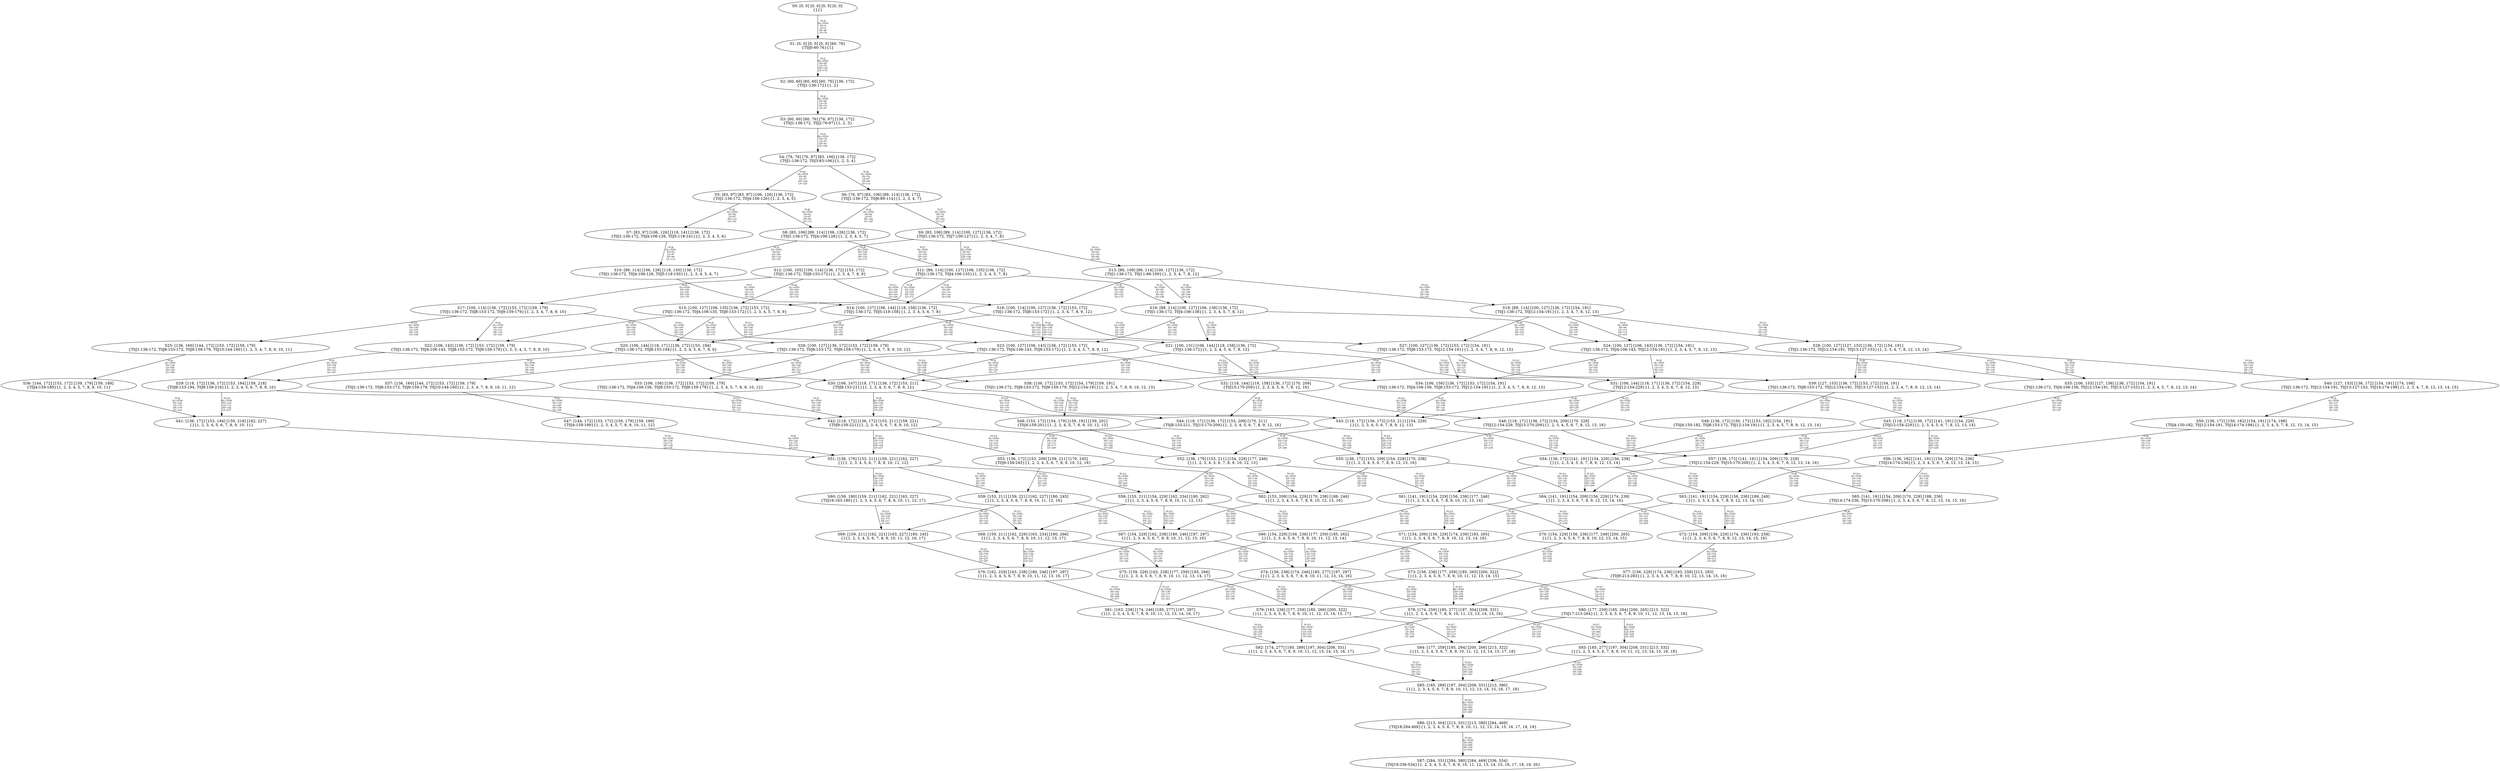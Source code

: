 digraph {
	S0[label="S0: [0, 0] [0, 0] [0, 0] [0, 0] \n{}{}"];
	S1[label="S1: [0, 0] [0, 0] [0, 0] [60, 76] \n{T0J0:60-76}{1}"];
	S2[label="S2: [60, 60] [60, 60] [60, 76] [136, 172] \n{T0J1:136-172}{1, 2}"];
	S3[label="S3: [60, 60] [60, 76] [76, 97] [136, 172] \n{T0J1:136-172, T0J2:76-97}{1, 2, 3}"];
	S4[label="S4: [76, 76] [76, 97] [83, 106] [136, 172] \n{T0J1:136-172, T0J3:83-106}{1, 2, 3, 4}"];
	S5[label="S5: [83, 97] [83, 97] [106, 126] [136, 172] \n{T0J1:136-172, T0J4:106-126}{1, 2, 3, 4, 5}"];
	S6[label="S6: [76, 97] [83, 106] [89, 114] [136, 172] \n{T0J1:136-172, T0J6:89-114}{1, 2, 3, 4, 7}"];
	S7[label="S7: [83, 97] [106, 126] [118, 141] [136, 172] \n{T0J1:136-172, T0J4:106-126, T0J5:118-141}{1, 2, 3, 4, 5, 6}"];
	S8[label="S8: [83, 106] [89, 114] [106, 126] [136, 172] \n{T0J1:136-172, T0J4:106-126}{1, 2, 3, 4, 5, 7}"];
	S9[label="S9: [83, 106] [89, 114] [100, 127] [136, 172] \n{T0J1:136-172, T0J7:100-127}{1, 2, 3, 4, 7, 8}"];
	S10[label="S10: [89, 114] [106, 126] [118, 150] [136, 172] \n{T0J1:136-172, T0J4:106-126, T0J5:118-150}{1, 2, 3, 4, 5, 6, 7}"];
	S11[label="S11: [89, 114] [100, 127] [106, 135] [136, 172] \n{T0J1:136-172, T0J4:106-135}{1, 2, 3, 4, 5, 7, 8}"];
	S12[label="S12: [100, 105] [100, 114] [136, 172] [153, 172] \n{T0J1:136-172, T0J8:153-172}{1, 2, 3, 4, 7, 8, 9}"];
	S13[label="S13: [86, 109] [89, 114] [100, 127] [136, 172] \n{T0J1:136-172, T0J11:86-109}{1, 2, 3, 4, 7, 8, 12}"];
	S14[label="S14: [100, 127] [106, 144] [118, 158] [136, 172] \n{T0J1:136-172, T0J5:118-158}{1, 2, 3, 4, 5, 6, 7, 8}"];
	S15[label="S15: [100, 127] [106, 135] [136, 172] [153, 172] \n{T0J1:136-172, T0J4:106-135, T0J8:153-172}{1, 2, 3, 4, 5, 7, 8, 9}"];
	S16[label="S16: [89, 114] [100, 127] [106, 138] [136, 172] \n{T0J1:136-172, T0J4:106-138}{1, 2, 3, 4, 5, 7, 8, 12}"];
	S17[label="S17: [100, 114] [136, 172] [153, 172] [159, 179] \n{T0J1:136-172, T0J8:153-172, T0J9:159-179}{1, 2, 3, 4, 7, 8, 9, 10}"];
	S18[label="S18: [100, 114] [100, 127] [136, 172] [153, 172] \n{T0J1:136-172, T0J8:153-172}{1, 2, 3, 4, 7, 8, 9, 12}"];
	S19[label="S19: [89, 114] [100, 127] [136, 172] [154, 191] \n{T0J1:136-172, T0J12:154-191}{1, 2, 3, 4, 7, 8, 12, 13}"];
	S20[label="S20: [106, 144] [118, 171] [136, 172] [153, 194] \n{T0J1:136-172, T0J8:153-194}{1, 2, 3, 4, 5, 6, 7, 8, 9}"];
	S21[label="S21: [100, 131] [106, 144] [118, 158] [136, 172] \n{T0J1:136-172}{1, 2, 3, 4, 5, 6, 7, 8, 12}"];
	S22[label="S22: [106, 143] [136, 172] [153, 172] [159, 179] \n{T0J1:136-172, T0J4:106-143, T0J8:153-172, T0J9:159-179}{1, 2, 3, 4, 5, 7, 8, 9, 10}"];
	S23[label="S23: [100, 127] [106, 143] [136, 172] [153, 172] \n{T0J1:136-172, T0J4:106-143, T0J8:153-172}{1, 2, 3, 4, 5, 7, 8, 9, 12}"];
	S24[label="S24: [100, 127] [106, 143] [136, 172] [154, 191] \n{T0J1:136-172, T0J4:106-143, T0J12:154-191}{1, 2, 3, 4, 5, 7, 8, 12, 13}"];
	S25[label="S25: [136, 160] [144, 172] [153, 172] [159, 179] \n{T0J1:136-172, T0J8:153-172, T0J9:159-179, T0J10:144-160}{1, 2, 3, 4, 7, 8, 9, 10, 11}"];
	S26[label="S26: [100, 127] [136, 172] [153, 172] [159, 179] \n{T0J1:136-172, T0J8:153-172, T0J9:159-179}{1, 2, 3, 4, 7, 8, 9, 10, 12}"];
	S27[label="S27: [100, 127] [136, 172] [153, 172] [154, 191] \n{T0J1:136-172, T0J8:153-172, T0J12:154-191}{1, 2, 3, 4, 7, 8, 9, 12, 13}"];
	S28[label="S28: [100, 127] [127, 153] [136, 172] [154, 191] \n{T0J1:136-172, T0J12:154-191, T0J13:127-153}{1, 2, 3, 4, 7, 8, 12, 13, 14}"];
	S29[label="S29: [118, 172] [136, 172] [153, 194] [159, 218] \n{T0J8:153-194, T0J9:159-218}{1, 2, 3, 4, 5, 6, 7, 8, 9, 10}"];
	S30[label="S30: [106, 147] [118, 171] [136, 172] [153, 211] \n{T0J8:153-211}{1, 2, 3, 4, 5, 6, 7, 8, 9, 12}"];
	S31[label="S31: [106, 144] [118, 171] [136, 172] [154, 229] \n{T0J12:154-229}{1, 2, 3, 4, 5, 6, 7, 8, 12, 13}"];
	S32[label="S32: [118, 144] [118, 158] [136, 172] [170, 209] \n{T0J15:170-209}{1, 2, 3, 4, 5, 6, 7, 8, 12, 16}"];
	S33[label="S33: [106, 156] [136, 172] [153, 172] [159, 179] \n{T0J1:136-172, T0J4:106-156, T0J8:153-172, T0J9:159-179}{1, 2, 3, 4, 5, 7, 8, 9, 10, 12}"];
	S34[label="S34: [106, 156] [136, 172] [153, 172] [154, 191] \n{T0J1:136-172, T0J4:106-156, T0J8:153-172, T0J12:154-191}{1, 2, 3, 4, 5, 7, 8, 9, 12, 13}"];
	S35[label="S35: [106, 153] [127, 156] [136, 172] [154, 191] \n{T0J1:136-172, T0J4:106-156, T0J12:154-191, T0J13:127-153}{1, 2, 3, 4, 5, 7, 8, 12, 13, 14}"];
	S36[label="S36: [144, 172] [153, 172] [159, 179] [159, 189] \n{T0J4:159-189}{1, 2, 3, 4, 5, 7, 8, 9, 10, 11}"];
	S37[label="S37: [136, 160] [144, 172] [153, 172] [159, 179] \n{T0J1:136-172, T0J8:153-172, T0J9:159-179, T0J10:144-160}{1, 2, 3, 4, 7, 8, 9, 10, 11, 12}"];
	S38[label="S38: [136, 172] [153, 172] [154, 179] [159, 191] \n{T0J1:136-172, T0J8:153-172, T0J9:159-179, T0J12:154-191}{1, 2, 3, 4, 7, 8, 9, 10, 12, 13}"];
	S39[label="S39: [127, 153] [136, 172] [153, 172] [154, 191] \n{T0J1:136-172, T0J8:153-172, T0J12:154-191, T0J13:127-153}{1, 2, 3, 4, 7, 8, 9, 12, 13, 14}"];
	S40[label="S40: [127, 153] [136, 172] [154, 191] [174, 198] \n{T0J1:136-172, T0J12:154-191, T0J13:127-153, T0J14:174-198}{1, 2, 3, 4, 7, 8, 12, 13, 14, 15}"];
	S41[label="S41: [136, 172] [153, 194] [159, 218] [162, 227] \n{}{1, 2, 3, 4, 5, 6, 7, 8, 9, 10, 11}"];
	S42[label="S42: [118, 172] [136, 172] [153, 211] [159, 221] \n{T0J9:159-221}{1, 2, 3, 4, 5, 6, 7, 8, 9, 10, 12}"];
	S43[label="S43: [118, 172] [136, 172] [153, 211] [154, 229] \n{}{1, 2, 3, 4, 5, 6, 7, 8, 9, 12, 13}"];
	S44[label="S44: [118, 171] [136, 172] [153, 209] [170, 211] \n{T0J8:153-211, T0J15:170-209}{1, 2, 3, 4, 5, 6, 7, 8, 9, 12, 16}"];
	S45[label="S45: [118, 171] [136, 172] [141, 191] [154, 229] \n{T0J12:154-229}{1, 2, 3, 4, 5, 6, 7, 8, 12, 13, 14}"];
	S46[label="S46: [118, 171] [136, 172] [154, 209] [170, 229] \n{T0J12:154-229, T0J15:170-209}{1, 2, 3, 4, 5, 6, 7, 8, 12, 13, 16}"];
	S47[label="S47: [144, 172] [153, 172] [159, 179] [159, 189] \n{T0J4:159-189}{1, 2, 3, 4, 5, 7, 8, 9, 10, 11, 12}"];
	S48[label="S48: [153, 172] [154, 179] [159, 191] [159, 201] \n{T0J4:159-201}{1, 2, 3, 4, 5, 7, 8, 9, 10, 12, 13}"];
	S49[label="S49: [136, 172] [150, 172] [153, 182] [154, 191] \n{T0J4:150-182, T0J8:153-172, T0J12:154-191}{1, 2, 3, 4, 5, 7, 8, 9, 12, 13, 14}"];
	S50[label="S50: [136, 172] [150, 182] [154, 191] [174, 198] \n{T0J4:150-182, T0J12:154-191, T0J14:174-198}{1, 2, 3, 4, 5, 7, 8, 12, 13, 14, 15}"];
	S51[label="S51: [136, 176] [153, 211] [159, 221] [162, 227] \n{}{1, 2, 3, 4, 5, 6, 7, 8, 9, 10, 11, 12}"];
	S52[label="S52: [136, 179] [153, 211] [154, 229] [177, 246] \n{}{1, 2, 3, 4, 5, 6, 7, 8, 9, 10, 12, 13}"];
	S53[label="S53: [136, 172] [153, 209] [159, 211] [170, 245] \n{T0J9:159-245}{1, 2, 3, 4, 5, 6, 7, 8, 9, 10, 12, 16}"];
	S54[label="S54: [136, 172] [141, 191] [154, 229] [156, 238] \n{}{1, 2, 3, 4, 5, 6, 7, 8, 9, 12, 13, 14}"];
	S55[label="S55: [136, 172] [153, 209] [154, 229] [170, 238] \n{}{1, 2, 3, 4, 5, 6, 7, 8, 9, 12, 13, 16}"];
	S56[label="S56: [136, 182] [141, 191] [154, 229] [174, 236] \n{T0J14:174-236}{1, 2, 3, 4, 5, 6, 7, 8, 12, 13, 14, 15}"];
	S57[label="S57: [136, 172] [141, 191] [154, 209] [170, 229] \n{T0J12:154-229, T0J15:170-209}{1, 2, 3, 4, 5, 6, 7, 8, 12, 13, 14, 16}"];
	S58[label="S58: [153, 211] [154, 229] [162, 234] [180, 262] \n{}{1, 2, 3, 4, 5, 6, 7, 8, 9, 10, 11, 12, 13}"];
	S59[label="S59: [153, 211] [159, 221] [162, 227] [180, 245] \n{}{1, 2, 3, 4, 5, 6, 7, 8, 9, 10, 11, 12, 16}"];
	S60[label="S60: [159, 180] [159, 211] [162, 221] [163, 227] \n{T0J16:163-180}{1, 2, 3, 4, 5, 6, 7, 8, 9, 10, 11, 12, 17}"];
	S61[label="S61: [141, 191] [154, 229] [156, 238] [177, 246] \n{}{1, 2, 3, 4, 5, 6, 7, 8, 9, 10, 12, 13, 14}"];
	S62[label="S62: [153, 209] [154, 229] [170, 238] [188, 246] \n{}{1, 2, 3, 4, 5, 6, 7, 8, 9, 10, 12, 13, 16}"];
	S63[label="S63: [141, 191] [154, 229] [156, 236] [189, 249] \n{}{1, 2, 3, 4, 5, 6, 7, 8, 9, 12, 13, 14, 15}"];
	S64[label="S64: [141, 191] [154, 209] [156, 229] [174, 239] \n{}{1, 2, 3, 4, 5, 6, 7, 8, 9, 12, 13, 14, 16}"];
	S65[label="S65: [141, 191] [154, 209] [170, 229] [188, 236] \n{T0J14:174-236, T0J15:170-209}{1, 2, 3, 4, 5, 6, 7, 8, 12, 13, 14, 15, 16}"];
	S66[label="S66: [154, 229] [156, 238] [177, 259] [185, 262] \n{}{1, 2, 3, 4, 5, 6, 7, 8, 9, 10, 11, 12, 13, 14}"];
	S67[label="S67: [154, 229] [162, 238] [180, 246] [197, 297] \n{}{1, 2, 3, 4, 5, 6, 7, 8, 9, 10, 11, 12, 13, 16}"];
	S68[label="S68: [159, 211] [162, 229] [163, 234] [180, 266] \n{}{1, 2, 3, 4, 5, 6, 7, 8, 9, 10, 11, 12, 13, 17}"];
	S69[label="S69: [159, 211] [162, 221] [163, 227] [180, 245] \n{}{1, 2, 3, 4, 5, 6, 7, 8, 9, 10, 11, 12, 16, 17}"];
	S70[label="S70: [154, 229] [156, 236] [177, 249] [200, 265] \n{}{1, 2, 3, 4, 5, 6, 7, 8, 9, 10, 12, 13, 14, 15}"];
	S71[label="S71: [154, 209] [156, 229] [174, 239] [193, 265] \n{}{1, 2, 3, 4, 5, 6, 7, 8, 9, 10, 12, 13, 14, 16}"];
	S72[label="S72: [154, 209] [156, 229] [174, 236] [193, 258] \n{}{1, 2, 3, 4, 5, 6, 7, 8, 9, 12, 13, 14, 15, 16}"];
	S73[label="S73: [156, 238] [177, 259] [185, 265] [200, 322] \n{}{1, 2, 3, 4, 5, 6, 7, 8, 9, 10, 11, 12, 13, 14, 15}"];
	S74[label="S74: [156, 238] [174, 246] [185, 277] [197, 297] \n{}{1, 2, 3, 4, 5, 6, 7, 8, 9, 10, 11, 12, 13, 14, 16}"];
	S75[label="S75: [159, 229] [163, 238] [177, 259] [185, 266] \n{}{1, 2, 3, 4, 5, 6, 7, 8, 9, 10, 11, 12, 13, 14, 17}"];
	S76[label="S76: [162, 229] [163, 238] [180, 246] [197, 297] \n{}{1, 2, 3, 4, 5, 6, 7, 8, 9, 10, 11, 12, 13, 16, 17}"];
	S77[label="S77: [156, 229] [174, 236] [193, 258] [213, 283] \n{T0J9:213-283}{1, 2, 3, 4, 5, 6, 7, 8, 9, 10, 12, 13, 14, 15, 16}"];
	S78[label="S78: [174, 259] [185, 277] [197, 304] [208, 331] \n{}{1, 2, 3, 4, 5, 6, 7, 8, 9, 10, 11, 12, 13, 14, 15, 16}"];
	S79[label="S79: [163, 238] [177, 259] [185, 266] [200, 322] \n{}{1, 2, 3, 4, 5, 6, 7, 8, 9, 10, 11, 12, 13, 14, 15, 17}"];
	S80[label="S80: [177, 259] [185, 264] [200, 265] [213, 322] \n{T0J17:213-264}{1, 2, 3, 4, 5, 6, 7, 8, 9, 10, 11, 12, 13, 14, 15, 18}"];
	S81[label="S81: [163, 238] [174, 246] [185, 277] [197, 297] \n{}{1, 2, 3, 4, 5, 6, 7, 8, 9, 10, 11, 12, 13, 14, 16, 17}"];
	S82[label="S82: [174, 277] [185, 289] [197, 304] [208, 331] \n{}{1, 2, 3, 4, 5, 6, 7, 8, 9, 10, 11, 12, 13, 14, 15, 16, 17}"];
	S83[label="S83: [185, 277] [197, 304] [208, 331] [213, 332] \n{}{1, 2, 3, 4, 5, 6, 7, 8, 9, 10, 11, 12, 13, 14, 15, 16, 18}"];
	S84[label="S84: [177, 259] [185, 264] [200, 266] [213, 322] \n{}{1, 2, 3, 4, 5, 6, 7, 8, 9, 10, 11, 12, 13, 14, 15, 17, 18}"];
	S85[label="S85: [185, 289] [197, 304] [208, 331] [213, 380] \n{}{1, 2, 3, 4, 5, 6, 7, 8, 9, 10, 11, 12, 13, 14, 15, 16, 17, 18}"];
	S86[label="S86: [213, 304] [213, 331] [213, 380] [284, 469] \n{T0J18:284-469}{1, 2, 3, 4, 5, 6, 7, 8, 9, 10, 11, 12, 13, 14, 15, 16, 17, 18, 19}"];
	S87[label="S87: [284, 331] [284, 380] [284, 469] [336, 534] \n{T0J19:336-534}{1, 2, 3, 4, 5, 6, 7, 8, 9, 10, 11, 12, 13, 14, 15, 16, 17, 18, 19, 20}"];
	S0 -> S1[label="T0 J0\nDL=2550\nES=0\nLS=0\nEF=60\nLF=76",fontsize=8];
	S1 -> S2[label="T0 J1\nDL=2550\nES=60\nLS=76\nEF=136\nLF=172",fontsize=8];
	S2 -> S3[label="T0 J2\nDL=2550\nES=60\nLS=76\nEF=76\nLF=97",fontsize=8];
	S3 -> S4[label="T0 J3\nDL=2550\nES=76\nLS=97\nEF=83\nLF=106",fontsize=8];
	S4 -> S5[label="T0 J4\nDL=2550\nES=83\nLS=97\nEF=106\nLF=126",fontsize=8];
	S4 -> S6[label="T0 J6\nDL=2550\nES=76\nLS=97\nEF=89\nLF=114",fontsize=8];
	S5 -> S7[label="T0 J5\nDL=2550\nES=83\nLS=97\nEF=118\nLF=141",fontsize=8];
	S5 -> S8[label="T0 J6\nDL=2550\nES=83\nLS=97\nEF=96\nLF=114",fontsize=8];
	S6 -> S8[label="T0 J4\nDL=2550\nES=83\nLS=97\nEF=106\nLF=126",fontsize=8];
	S6 -> S9[label="T0 J7\nDL=2550\nES=76\nLS=97\nEF=100\nLF=127",fontsize=8];
	S7 -> S10[label="T0 J6\nDL=2550\nES=83\nLS=97\nEF=96\nLF=114",fontsize=8];
	S8 -> S10[label="T0 J5\nDL=2550\nES=83\nLS=106\nEF=118\nLF=150",fontsize=8];
	S8 -> S11[label="T0 J7\nDL=2550\nES=83\nLS=105\nEF=107\nLF=135",fontsize=8];
	S9 -> S11[label="T0 J4\nDL=2550\nES=83\nLS=106\nEF=106\nLF=135",fontsize=8];
	S9 -> S12[label="T0 J8\nDL=2550\nES=100\nLS=105\nEF=153\nLF=172",fontsize=8];
	S9 -> S13[label="T0 J11\nDL=2550\nES=83\nLS=105\nEF=86\nLF=109",fontsize=8];
	S10 -> S14[label="T0 J7\nDL=2550\nES=89\nLS=114\nEF=113\nLF=144",fontsize=8];
	S11 -> S14[label="T0 J5\nDL=2550\nES=89\nLS=114\nEF=124\nLF=158",fontsize=8];
	S11 -> S15[label="T0 J8\nDL=2550\nES=100\nLS=105\nEF=153\nLF=172",fontsize=8];
	S11 -> S16[label="T0 J11\nDL=2550\nES=89\nLS=105\nEF=92\nLF=109",fontsize=8];
	S12 -> S15[label="T0 J4\nDL=2550\nES=100\nLS=105\nEF=123\nLF=134",fontsize=8];
	S12 -> S17[label="T0 J9\nDL=2550\nES=100\nLS=105\nEF=159\nLF=179",fontsize=8];
	S12 -> S18[label="T0 J11\nDL=2550\nES=100\nLS=105\nEF=103\nLF=109",fontsize=8];
	S13 -> S16[label="T0 J4\nDL=2550\nES=86\nLS=109\nEF=109\nLF=138",fontsize=8];
	S13 -> S18[label="T0 J8\nDL=2550\nES=100\nLS=105\nEF=153\nLF=172",fontsize=8];
	S13 -> S19[label="T0 J12\nDL=2550\nES=86\nLS=105\nEF=154\nLF=191",fontsize=8];
	S14 -> S20[label="T0 J8\nDL=2550\nES=100\nLS=127\nEF=153\nLF=194",fontsize=8];
	S14 -> S21[label="T0 J11\nDL=2550\nES=100\nLS=127\nEF=103\nLF=131",fontsize=8];
	S15 -> S20[label="T0 J5\nDL=2550\nES=100\nLS=127\nEF=135\nLF=171",fontsize=8];
	S15 -> S22[label="T0 J9\nDL=2550\nES=100\nLS=105\nEF=159\nLF=179",fontsize=8];
	S15 -> S23[label="T0 J11\nDL=2550\nES=100\nLS=105\nEF=103\nLF=109",fontsize=8];
	S16 -> S21[label="T0 J5\nDL=2550\nES=89\nLS=114\nEF=124\nLF=158",fontsize=8];
	S16 -> S23[label="T0 J8\nDL=2550\nES=100\nLS=105\nEF=153\nLF=172",fontsize=8];
	S16 -> S24[label="T0 J12\nDL=2550\nES=89\nLS=105\nEF=157\nLF=191",fontsize=8];
	S17 -> S22[label="T0 J4\nDL=2550\nES=100\nLS=114\nEF=123\nLF=143",fontsize=8];
	S17 -> S25[label="T0 J10\nDL=2550\nES=100\nLS=105\nEF=144\nLF=160",fontsize=8];
	S17 -> S26[label="T0 J11\nDL=2550\nES=100\nLS=105\nEF=103\nLF=109",fontsize=8];
	S18 -> S23[label="T0 J4\nDL=2550\nES=100\nLS=114\nEF=123\nLF=143",fontsize=8];
	S18 -> S26[label="T0 J9\nDL=2550\nES=100\nLS=105\nEF=159\nLF=179",fontsize=8];
	S18 -> S27[label="T0 J12\nDL=2550\nES=100\nLS=105\nEF=168\nLF=191",fontsize=8];
	S19 -> S24[label="T0 J4\nDL=2550\nES=89\nLS=114\nEF=112\nLF=143",fontsize=8];
	S19 -> S27[label="T0 J8\nDL=2550\nES=100\nLS=105\nEF=153\nLF=172",fontsize=8];
	S19 -> S28[label="T0 J13\nDL=2550\nES=89\nLS=105\nEF=127\nLF=153",fontsize=8];
	S20 -> S29[label="T0 J9\nDL=2550\nES=106\nLS=144\nEF=165\nLF=218",fontsize=8];
	S20 -> S30[label="T0 J11\nDL=2550\nES=106\nLS=143\nEF=109\nLF=147",fontsize=8];
	S21 -> S30[label="T0 J8\nDL=2550\nES=100\nLS=144\nEF=153\nLF=211",fontsize=8];
	S21 -> S31[label="T0 J12\nDL=2550\nES=100\nLS=143\nEF=168\nLF=229",fontsize=8];
	S21 -> S32[label="T0 J15\nDL=2550\nES=118\nLS=143\nEF=170\nLF=209",fontsize=8];
	S22 -> S29[label="T0 J5\nDL=2550\nES=106\nLS=143\nEF=141\nLF=187",fontsize=8];
	S23 -> S30[label="T0 J5\nDL=2550\nES=100\nLS=127\nEF=135\nLF=171",fontsize=8];
	S23 -> S33[label="T0 J9\nDL=2550\nES=100\nLS=105\nEF=159\nLF=179",fontsize=8];
	S23 -> S34[label="T0 J12\nDL=2550\nES=100\nLS=105\nEF=168\nLF=191",fontsize=8];
	S24 -> S31[label="T0 J5\nDL=2550\nES=100\nLS=127\nEF=135\nLF=171",fontsize=8];
	S24 -> S34[label="T0 J8\nDL=2550\nES=100\nLS=105\nEF=153\nLF=172",fontsize=8];
	S24 -> S35[label="T0 J13\nDL=2550\nES=100\nLS=105\nEF=138\nLF=153",fontsize=8];
	S25 -> S36[label="T0 J4\nDL=2550\nES=136\nLS=160\nEF=159\nLF=189",fontsize=8];
	S26 -> S33[label="T0 J4\nDL=2550\nES=100\nLS=127\nEF=123\nLF=156",fontsize=8];
	S26 -> S37[label="T0 J10\nDL=2550\nES=100\nLS=105\nEF=144\nLF=160",fontsize=8];
	S26 -> S38[label="T0 J12\nDL=2550\nES=100\nLS=105\nEF=168\nLF=191",fontsize=8];
	S27 -> S34[label="T0 J4\nDL=2550\nES=100\nLS=127\nEF=123\nLF=156",fontsize=8];
	S27 -> S38[label="T0 J9\nDL=2550\nES=100\nLS=105\nEF=159\nLF=179",fontsize=8];
	S27 -> S39[label="T0 J13\nDL=2550\nES=100\nLS=105\nEF=138\nLF=153",fontsize=8];
	S28 -> S35[label="T0 J4\nDL=2550\nES=100\nLS=127\nEF=123\nLF=156",fontsize=8];
	S28 -> S39[label="T0 J8\nDL=2550\nES=100\nLS=105\nEF=153\nLF=172",fontsize=8];
	S28 -> S40[label="T0 J14\nDL=2550\nES=100\nLS=105\nEF=174\nLF=198",fontsize=8];
	S29 -> S41[label="T0 J10\nDL=2550\nES=118\nLS=172\nEF=162\nLF=227",fontsize=8];
	S29 -> S42[label="T0 J11\nDL=2550\nES=118\nLS=143\nEF=121\nLF=147",fontsize=8];
	S30 -> S42[label="T0 J9\nDL=2550\nES=106\nLS=147\nEF=165\nLF=221",fontsize=8];
	S30 -> S43[label="T0 J12\nDL=2550\nES=106\nLS=143\nEF=174\nLF=229",fontsize=8];
	S30 -> S44[label="T0 J15\nDL=2550\nES=118\nLS=143\nEF=170\nLF=209",fontsize=8];
	S31 -> S43[label="T0 J8\nDL=2550\nES=106\nLS=144\nEF=159\nLF=211",fontsize=8];
	S31 -> S45[label="T0 J13\nDL=2550\nES=106\nLS=143\nEF=144\nLF=191",fontsize=8];
	S31 -> S46[label="T0 J15\nDL=2550\nES=118\nLS=143\nEF=170\nLF=209",fontsize=8];
	S32 -> S44[label="T0 J8\nDL=2550\nES=118\nLS=144\nEF=171\nLF=211",fontsize=8];
	S32 -> S46[label="T0 J12\nDL=2550\nES=118\nLS=143\nEF=186\nLF=229",fontsize=8];
	S33 -> S42[label="T0 J5\nDL=2550\nES=106\nLS=156\nEF=141\nLF=200",fontsize=8];
	S34 -> S43[label="T0 J5\nDL=2550\nES=106\nLS=156\nEF=141\nLF=200",fontsize=8];
	S35 -> S45[label="T0 J5\nDL=2550\nES=106\nLS=153\nEF=141\nLF=197",fontsize=8];
	S36 -> S41[label="T0 J5\nDL=2550\nES=144\nLS=172\nEF=179\nLF=216",fontsize=8];
	S37 -> S47[label="T0 J4\nDL=2550\nES=136\nLS=160\nEF=159\nLF=189",fontsize=8];
	S38 -> S48[label="T0 J4\nDL=2550\nES=136\nLS=172\nEF=159\nLF=201",fontsize=8];
	S39 -> S49[label="T0 J4\nDL=2550\nES=127\nLS=153\nEF=150\nLF=182",fontsize=8];
	S40 -> S50[label="T0 J4\nDL=2550\nES=127\nLS=153\nEF=150\nLF=182",fontsize=8];
	S41 -> S51[label="T0 J11\nDL=2550\nES=136\nLS=172\nEF=139\nLF=176",fontsize=8];
	S42 -> S51[label="T0 J10\nDL=2550\nES=118\nLS=172\nEF=162\nLF=227",fontsize=8];
	S42 -> S52[label="T0 J12\nDL=2550\nES=118\nLS=143\nEF=186\nLF=229",fontsize=8];
	S42 -> S53[label="T0 J15\nDL=2550\nES=118\nLS=143\nEF=170\nLF=209",fontsize=8];
	S43 -> S52[label="T0 J9\nDL=2550\nES=118\nLS=172\nEF=177\nLF=246",fontsize=8];
	S43 -> S54[label="T0 J13\nDL=2550\nES=118\nLS=143\nEF=156\nLF=191",fontsize=8];
	S43 -> S55[label="T0 J15\nDL=2550\nES=118\nLS=143\nEF=170\nLF=209",fontsize=8];
	S44 -> S53[label="T0 J9\nDL=2550\nES=118\nLS=171\nEF=177\nLF=245",fontsize=8];
	S44 -> S55[label="T0 J12\nDL=2550\nES=118\nLS=143\nEF=186\nLF=229",fontsize=8];
	S45 -> S54[label="T0 J8\nDL=2550\nES=118\nLS=171\nEF=171\nLF=238",fontsize=8];
	S45 -> S56[label="T0 J14\nDL=2550\nES=118\nLS=143\nEF=192\nLF=236",fontsize=8];
	S45 -> S57[label="T0 J15\nDL=2550\nES=118\nLS=143\nEF=170\nLF=209",fontsize=8];
	S46 -> S55[label="T0 J8\nDL=2550\nES=118\nLS=171\nEF=171\nLF=238",fontsize=8];
	S46 -> S57[label="T0 J13\nDL=2550\nES=118\nLS=143\nEF=156\nLF=191",fontsize=8];
	S47 -> S51[label="T0 J5\nDL=2550\nES=144\nLS=172\nEF=179\nLF=216",fontsize=8];
	S48 -> S52[label="T0 J5\nDL=2550\nES=153\nLS=172\nEF=188\nLF=216",fontsize=8];
	S49 -> S54[label="T0 J5\nDL=2550\nES=136\nLS=172\nEF=171\nLF=216",fontsize=8];
	S50 -> S56[label="T0 J5\nDL=2550\nES=136\nLS=172\nEF=171\nLF=216",fontsize=8];
	S51 -> S58[label="T0 J12\nDL=2550\nES=136\nLS=176\nEF=204\nLF=262",fontsize=8];
	S51 -> S59[label="T0 J15\nDL=2550\nES=136\nLS=175\nEF=188\nLF=241",fontsize=8];
	S51 -> S60[label="T0 J16\nDL=2550\nES=159\nLS=175\nEF=163\nLF=180",fontsize=8];
	S52 -> S58[label="T0 J10\nDL=2550\nES=136\nLS=179\nEF=180\nLF=234",fontsize=8];
	S52 -> S61[label="T0 J13\nDL=2550\nES=136\nLS=143\nEF=174\nLF=191",fontsize=8];
	S52 -> S62[label="T0 J15\nDL=2550\nES=136\nLS=143\nEF=188\nLF=209",fontsize=8];
	S53 -> S59[label="T0 J10\nDL=2550\nES=136\nLS=172\nEF=180\nLF=227",fontsize=8];
	S53 -> S62[label="T0 J12\nDL=2550\nES=136\nLS=143\nEF=204\nLF=229",fontsize=8];
	S54 -> S61[label="T0 J9\nDL=2550\nES=136\nLS=172\nEF=195\nLF=246",fontsize=8];
	S54 -> S63[label="T0 J14\nDL=2550\nES=136\nLS=143\nEF=210\nLF=236",fontsize=8];
	S54 -> S64[label="T0 J15\nDL=2550\nES=136\nLS=143\nEF=188\nLF=209",fontsize=8];
	S55 -> S62[label="T0 J9\nDL=2550\nES=136\nLS=172\nEF=195\nLF=246",fontsize=8];
	S55 -> S64[label="T0 J13\nDL=2550\nES=136\nLS=143\nEF=174\nLF=191",fontsize=8];
	S56 -> S63[label="T0 J8\nDL=2550\nES=136\nLS=182\nEF=189\nLF=249",fontsize=8];
	S56 -> S65[label="T0 J15\nDL=2550\nES=136\nLS=143\nEF=188\nLF=209",fontsize=8];
	S57 -> S64[label="T0 J8\nDL=2550\nES=136\nLS=172\nEF=189\nLF=239",fontsize=8];
	S57 -> S65[label="T0 J14\nDL=2550\nES=136\nLS=143\nEF=210\nLF=236",fontsize=8];
	S58 -> S66[label="T0 J13\nDL=2550\nES=153\nLS=211\nEF=191\nLF=259",fontsize=8];
	S58 -> S67[label="T0 J15\nDL=2550\nES=153\nLS=175\nEF=205\nLF=241",fontsize=8];
	S58 -> S68[label="T0 J16\nDL=2550\nES=159\nLS=175\nEF=163\nLF=180",fontsize=8];
	S59 -> S67[label="T0 J12\nDL=2550\nES=153\nLS=211\nEF=221\nLF=297",fontsize=8];
	S59 -> S69[label="T0 J16\nDL=2550\nES=159\nLS=175\nEF=163\nLF=180",fontsize=8];
	S60 -> S68[label="T0 J12\nDL=2550\nES=159\nLS=180\nEF=227\nLF=266",fontsize=8];
	S60 -> S69[label="T0 J15\nDL=2550\nES=159\nLS=175\nEF=211\nLF=241",fontsize=8];
	S61 -> S66[label="T0 J10\nDL=2550\nES=141\nLS=191\nEF=185\nLF=246",fontsize=8];
	S61 -> S70[label="T0 J14\nDL=2550\nES=141\nLS=143\nEF=215\nLF=236",fontsize=8];
	S61 -> S71[label="T0 J15\nDL=2550\nES=141\nLS=143\nEF=193\nLF=209",fontsize=8];
	S62 -> S67[label="T0 J10\nDL=2550\nES=153\nLS=209\nEF=197\nLF=264",fontsize=8];
	S63 -> S70[label="T0 J9\nDL=2550\nES=141\nLS=191\nEF=200\nLF=265",fontsize=8];
	S63 -> S72[label="T0 J15\nDL=2550\nES=141\nLS=143\nEF=193\nLF=209",fontsize=8];
	S64 -> S71[label="T0 J9\nDL=2550\nES=141\nLS=191\nEF=200\nLF=265",fontsize=8];
	S64 -> S72[label="T0 J14\nDL=2550\nES=141\nLS=143\nEF=215\nLF=236",fontsize=8];
	S65 -> S72[label="T0 J8\nDL=2550\nES=141\nLS=191\nEF=194\nLF=258",fontsize=8];
	S66 -> S73[label="T0 J14\nDL=2550\nES=154\nLS=229\nEF=228\nLF=322",fontsize=8];
	S66 -> S74[label="T0 J15\nDL=2550\nES=154\nLS=175\nEF=206\nLF=241",fontsize=8];
	S66 -> S75[label="T0 J16\nDL=2550\nES=159\nLS=175\nEF=163\nLF=180",fontsize=8];
	S67 -> S74[label="T0 J13\nDL=2550\nES=154\nLS=229\nEF=192\nLF=277",fontsize=8];
	S67 -> S76[label="T0 J16\nDL=2550\nES=159\nLS=175\nEF=163\nLF=180",fontsize=8];
	S68 -> S75[label="T0 J13\nDL=2550\nES=159\nLS=211\nEF=197\nLF=259",fontsize=8];
	S68 -> S76[label="T0 J15\nDL=2550\nES=159\nLS=175\nEF=211\nLF=241",fontsize=8];
	S69 -> S76[label="T0 J12\nDL=2550\nES=159\nLS=211\nEF=227\nLF=297",fontsize=8];
	S70 -> S73[label="T0 J10\nDL=2550\nES=154\nLS=229\nEF=198\nLF=284",fontsize=8];
	S71 -> S74[label="T0 J10\nDL=2550\nES=154\nLS=209\nEF=198\nLF=264",fontsize=8];
	S72 -> S77[label="T0 J9\nDL=2550\nES=154\nLS=209\nEF=213\nLF=283",fontsize=8];
	S73 -> S78[label="T0 J15\nDL=2550\nES=156\nLS=238\nEF=208\nLF=304",fontsize=8];
	S73 -> S79[label="T0 J16\nDL=2550\nES=159\nLS=215\nEF=163\nLF=220",fontsize=8];
	S73 -> S80[label="T0 J17\nDL=2550\nES=174\nLS=215\nEF=213\nLF=264",fontsize=8];
	S74 -> S78[label="T0 J14\nDL=2550\nES=156\nLS=238\nEF=230\nLF=331",fontsize=8];
	S74 -> S81[label="T0 J16\nDL=2550\nES=159\nLS=175\nEF=163\nLF=180",fontsize=8];
	S75 -> S79[label="T0 J14\nDL=2550\nES=159\nLS=229\nEF=233\nLF=322",fontsize=8];
	S75 -> S81[label="T0 J15\nDL=2550\nES=159\nLS=175\nEF=211\nLF=241",fontsize=8];
	S76 -> S81[label="T0 J13\nDL=2550\nES=162\nLS=229\nEF=200\nLF=277",fontsize=8];
	S77 -> S78[label="T0 J10\nDL=2550\nES=156\nLS=229\nEF=200\nLF=284",fontsize=8];
	S78 -> S82[label="T0 J16\nDL=2550\nES=174\nLS=284\nEF=178\nLF=289",fontsize=8];
	S78 -> S83[label="T0 J17\nDL=2550\nES=174\nLS=283\nEF=213\nLF=332",fontsize=8];
	S79 -> S82[label="T0 J15\nDL=2550\nES=163\nLS=238\nEF=215\nLF=304",fontsize=8];
	S79 -> S84[label="T0 J17\nDL=2550\nES=174\nLS=215\nEF=213\nLF=264",fontsize=8];
	S80 -> S83[label="T0 J15\nDL=2550\nES=177\nLS=259\nEF=229\nLF=325",fontsize=8];
	S80 -> S84[label="T0 J16\nDL=2550\nES=177\nLS=215\nEF=181\nLF=220",fontsize=8];
	S81 -> S82[label="T0 J14\nDL=2550\nES=163\nLS=238\nEF=237\nLF=331",fontsize=8];
	S82 -> S85[label="T0 J17\nDL=2550\nES=174\nLS=331\nEF=213\nLF=380",fontsize=8];
	S83 -> S85[label="T0 J16\nDL=2550\nES=185\nLS=284\nEF=189\nLF=289",fontsize=8];
	S84 -> S85[label="T0 J15\nDL=2550\nES=177\nLS=259\nEF=229\nLF=325",fontsize=8];
	S85 -> S86[label="T0 J18\nDL=2550\nES=213\nLS=380\nEF=284\nLF=469",fontsize=8];
	S86 -> S87[label="T0 J19\nDL=2550\nES=284\nLS=469\nEF=336\nLF=534",fontsize=8];
}
